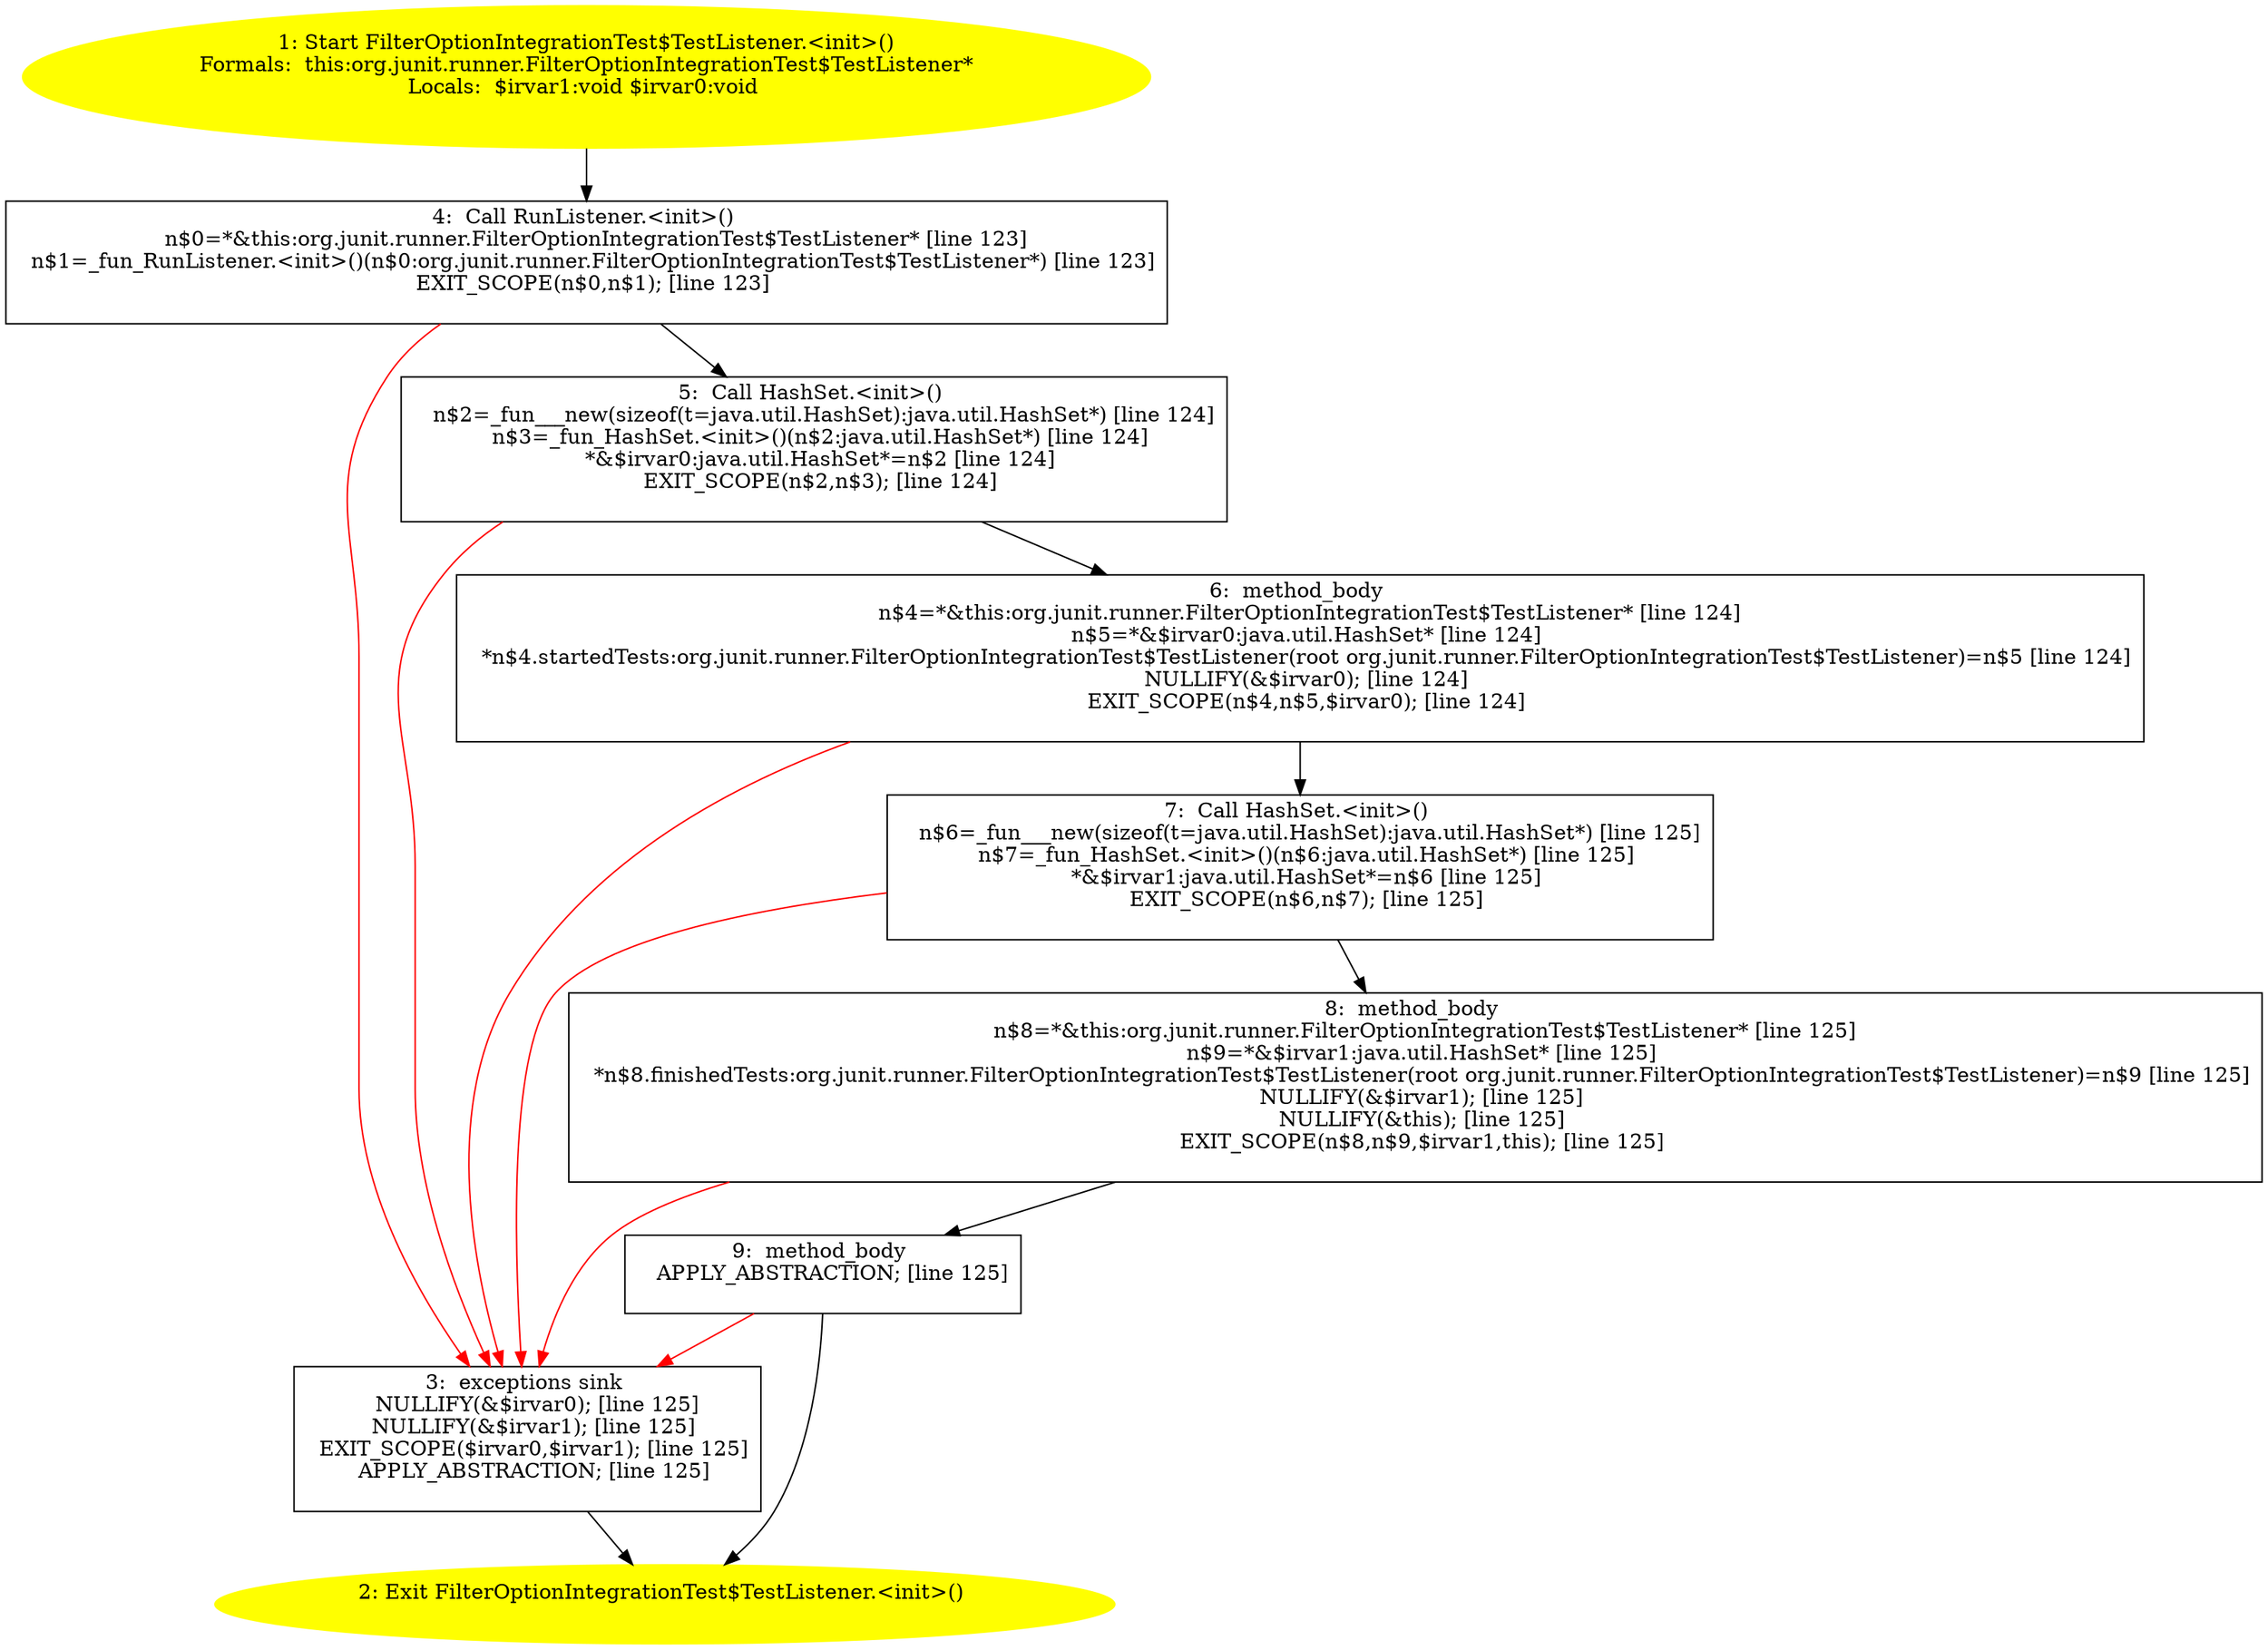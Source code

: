 /* @generated */
digraph cfg {
"org.junit.runner.FilterOptionIntegrationTest$TestListener.<init>().b24100c498753d586fca1fc6ebc189c9_1" [label="1: Start FilterOptionIntegrationTest$TestListener.<init>()\nFormals:  this:org.junit.runner.FilterOptionIntegrationTest$TestListener*\nLocals:  $irvar1:void $irvar0:void \n  " color=yellow style=filled]
	

	 "org.junit.runner.FilterOptionIntegrationTest$TestListener.<init>().b24100c498753d586fca1fc6ebc189c9_1" -> "org.junit.runner.FilterOptionIntegrationTest$TestListener.<init>().b24100c498753d586fca1fc6ebc189c9_4" ;
"org.junit.runner.FilterOptionIntegrationTest$TestListener.<init>().b24100c498753d586fca1fc6ebc189c9_2" [label="2: Exit FilterOptionIntegrationTest$TestListener.<init>() \n  " color=yellow style=filled]
	

"org.junit.runner.FilterOptionIntegrationTest$TestListener.<init>().b24100c498753d586fca1fc6ebc189c9_3" [label="3:  exceptions sink \n   NULLIFY(&$irvar0); [line 125]\n  NULLIFY(&$irvar1); [line 125]\n  EXIT_SCOPE($irvar0,$irvar1); [line 125]\n  APPLY_ABSTRACTION; [line 125]\n " shape="box"]
	

	 "org.junit.runner.FilterOptionIntegrationTest$TestListener.<init>().b24100c498753d586fca1fc6ebc189c9_3" -> "org.junit.runner.FilterOptionIntegrationTest$TestListener.<init>().b24100c498753d586fca1fc6ebc189c9_2" ;
"org.junit.runner.FilterOptionIntegrationTest$TestListener.<init>().b24100c498753d586fca1fc6ebc189c9_4" [label="4:  Call RunListener.<init>() \n   n$0=*&this:org.junit.runner.FilterOptionIntegrationTest$TestListener* [line 123]\n  n$1=_fun_RunListener.<init>()(n$0:org.junit.runner.FilterOptionIntegrationTest$TestListener*) [line 123]\n  EXIT_SCOPE(n$0,n$1); [line 123]\n " shape="box"]
	

	 "org.junit.runner.FilterOptionIntegrationTest$TestListener.<init>().b24100c498753d586fca1fc6ebc189c9_4" -> "org.junit.runner.FilterOptionIntegrationTest$TestListener.<init>().b24100c498753d586fca1fc6ebc189c9_5" ;
	 "org.junit.runner.FilterOptionIntegrationTest$TestListener.<init>().b24100c498753d586fca1fc6ebc189c9_4" -> "org.junit.runner.FilterOptionIntegrationTest$TestListener.<init>().b24100c498753d586fca1fc6ebc189c9_3" [color="red" ];
"org.junit.runner.FilterOptionIntegrationTest$TestListener.<init>().b24100c498753d586fca1fc6ebc189c9_5" [label="5:  Call HashSet.<init>() \n   n$2=_fun___new(sizeof(t=java.util.HashSet):java.util.HashSet*) [line 124]\n  n$3=_fun_HashSet.<init>()(n$2:java.util.HashSet*) [line 124]\n  *&$irvar0:java.util.HashSet*=n$2 [line 124]\n  EXIT_SCOPE(n$2,n$3); [line 124]\n " shape="box"]
	

	 "org.junit.runner.FilterOptionIntegrationTest$TestListener.<init>().b24100c498753d586fca1fc6ebc189c9_5" -> "org.junit.runner.FilterOptionIntegrationTest$TestListener.<init>().b24100c498753d586fca1fc6ebc189c9_6" ;
	 "org.junit.runner.FilterOptionIntegrationTest$TestListener.<init>().b24100c498753d586fca1fc6ebc189c9_5" -> "org.junit.runner.FilterOptionIntegrationTest$TestListener.<init>().b24100c498753d586fca1fc6ebc189c9_3" [color="red" ];
"org.junit.runner.FilterOptionIntegrationTest$TestListener.<init>().b24100c498753d586fca1fc6ebc189c9_6" [label="6:  method_body \n   n$4=*&this:org.junit.runner.FilterOptionIntegrationTest$TestListener* [line 124]\n  n$5=*&$irvar0:java.util.HashSet* [line 124]\n  *n$4.startedTests:org.junit.runner.FilterOptionIntegrationTest$TestListener(root org.junit.runner.FilterOptionIntegrationTest$TestListener)=n$5 [line 124]\n  NULLIFY(&$irvar0); [line 124]\n  EXIT_SCOPE(n$4,n$5,$irvar0); [line 124]\n " shape="box"]
	

	 "org.junit.runner.FilterOptionIntegrationTest$TestListener.<init>().b24100c498753d586fca1fc6ebc189c9_6" -> "org.junit.runner.FilterOptionIntegrationTest$TestListener.<init>().b24100c498753d586fca1fc6ebc189c9_7" ;
	 "org.junit.runner.FilterOptionIntegrationTest$TestListener.<init>().b24100c498753d586fca1fc6ebc189c9_6" -> "org.junit.runner.FilterOptionIntegrationTest$TestListener.<init>().b24100c498753d586fca1fc6ebc189c9_3" [color="red" ];
"org.junit.runner.FilterOptionIntegrationTest$TestListener.<init>().b24100c498753d586fca1fc6ebc189c9_7" [label="7:  Call HashSet.<init>() \n   n$6=_fun___new(sizeof(t=java.util.HashSet):java.util.HashSet*) [line 125]\n  n$7=_fun_HashSet.<init>()(n$6:java.util.HashSet*) [line 125]\n  *&$irvar1:java.util.HashSet*=n$6 [line 125]\n  EXIT_SCOPE(n$6,n$7); [line 125]\n " shape="box"]
	

	 "org.junit.runner.FilterOptionIntegrationTest$TestListener.<init>().b24100c498753d586fca1fc6ebc189c9_7" -> "org.junit.runner.FilterOptionIntegrationTest$TestListener.<init>().b24100c498753d586fca1fc6ebc189c9_8" ;
	 "org.junit.runner.FilterOptionIntegrationTest$TestListener.<init>().b24100c498753d586fca1fc6ebc189c9_7" -> "org.junit.runner.FilterOptionIntegrationTest$TestListener.<init>().b24100c498753d586fca1fc6ebc189c9_3" [color="red" ];
"org.junit.runner.FilterOptionIntegrationTest$TestListener.<init>().b24100c498753d586fca1fc6ebc189c9_8" [label="8:  method_body \n   n$8=*&this:org.junit.runner.FilterOptionIntegrationTest$TestListener* [line 125]\n  n$9=*&$irvar1:java.util.HashSet* [line 125]\n  *n$8.finishedTests:org.junit.runner.FilterOptionIntegrationTest$TestListener(root org.junit.runner.FilterOptionIntegrationTest$TestListener)=n$9 [line 125]\n  NULLIFY(&$irvar1); [line 125]\n  NULLIFY(&this); [line 125]\n  EXIT_SCOPE(n$8,n$9,$irvar1,this); [line 125]\n " shape="box"]
	

	 "org.junit.runner.FilterOptionIntegrationTest$TestListener.<init>().b24100c498753d586fca1fc6ebc189c9_8" -> "org.junit.runner.FilterOptionIntegrationTest$TestListener.<init>().b24100c498753d586fca1fc6ebc189c9_9" ;
	 "org.junit.runner.FilterOptionIntegrationTest$TestListener.<init>().b24100c498753d586fca1fc6ebc189c9_8" -> "org.junit.runner.FilterOptionIntegrationTest$TestListener.<init>().b24100c498753d586fca1fc6ebc189c9_3" [color="red" ];
"org.junit.runner.FilterOptionIntegrationTest$TestListener.<init>().b24100c498753d586fca1fc6ebc189c9_9" [label="9:  method_body \n   APPLY_ABSTRACTION; [line 125]\n " shape="box"]
	

	 "org.junit.runner.FilterOptionIntegrationTest$TestListener.<init>().b24100c498753d586fca1fc6ebc189c9_9" -> "org.junit.runner.FilterOptionIntegrationTest$TestListener.<init>().b24100c498753d586fca1fc6ebc189c9_2" ;
	 "org.junit.runner.FilterOptionIntegrationTest$TestListener.<init>().b24100c498753d586fca1fc6ebc189c9_9" -> "org.junit.runner.FilterOptionIntegrationTest$TestListener.<init>().b24100c498753d586fca1fc6ebc189c9_3" [color="red" ];
}

